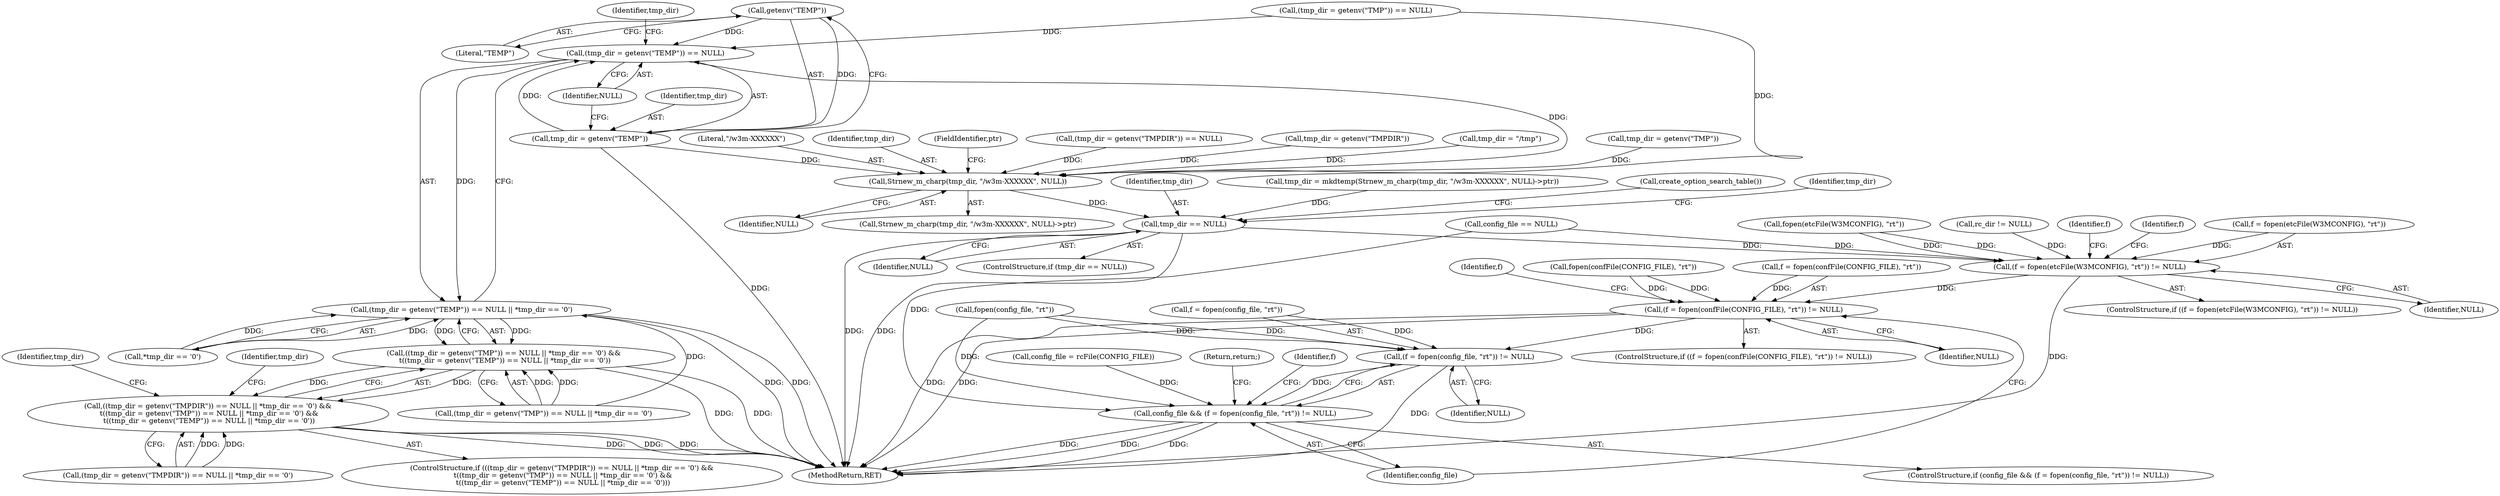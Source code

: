 digraph "0_w3m_18dcbadf2771cdb0c18509b14e4e73505b242753_0@API" {
"1000294" [label="(Call,getenv(\"TEMP\"))"];
"1000291" [label="(Call,(tmp_dir = getenv(\"TEMP\")) == NULL)"];
"1000290" [label="(Call,(tmp_dir = getenv(\"TEMP\")) == NULL || *tmp_dir == '\0')"];
"1000278" [label="(Call,((tmp_dir = getenv(\"TMP\")) == NULL || *tmp_dir == '\0') &&\n \t((tmp_dir = getenv(\"TEMP\")) == NULL || *tmp_dir == '\0'))"];
"1000266" [label="(Call,((tmp_dir = getenv(\"TMPDIR\")) == NULL || *tmp_dir == '\0') &&\n \t((tmp_dir = getenv(\"TMP\")) == NULL || *tmp_dir == '\0') &&\n \t((tmp_dir = getenv(\"TEMP\")) == NULL || *tmp_dir == '\0'))"];
"1000308" [label="(Call,Strnew_m_charp(tmp_dir, \"/w3m-XXXXXX\", NULL))"];
"1000314" [label="(Call,tmp_dir == NULL)"];
"1000218" [label="(Call,(f = fopen(etcFile(W3MCONFIG), \"rt\")) != NULL)"];
"1000232" [label="(Call,(f = fopen(confFile(CONFIG_FILE), \"rt\")) != NULL)"];
"1000248" [label="(Call,(f = fopen(config_file, \"rt\")) != NULL)"];
"1000246" [label="(Call,config_file && (f = fopen(config_file, \"rt\")) != NULL)"];
"1000292" [label="(Call,tmp_dir = getenv(\"TEMP\"))"];
"1000247" [label="(Identifier,config_file)"];
"1000246" [label="(Call,config_file && (f = fopen(config_file, \"rt\")) != NULL)"];
"1000281" [label="(Call,tmp_dir = getenv(\"TMP\"))"];
"1000221" [label="(Call,fopen(etcFile(W3MCONFIG), \"rt\"))"];
"1000311" [label="(Identifier,NULL)"];
"1000218" [label="(Call,(f = fopen(etcFile(W3MCONFIG), \"rt\")) != NULL)"];
"1000114" [label="(Call,rc_dir != NULL)"];
"1000302" [label="(Identifier,tmp_dir)"];
"1000249" [label="(Call,f = fopen(config_file, \"rt\"))"];
"1000234" [label="(Identifier,f)"];
"1000318" [label="(Identifier,tmp_dir)"];
"1000265" [label="(ControlStructure,if (((tmp_dir = getenv(\"TMPDIR\")) == NULL || *tmp_dir == '\0') &&\n \t((tmp_dir = getenv(\"TMP\")) == NULL || *tmp_dir == '\0') &&\n \t((tmp_dir = getenv(\"TEMP\")) == NULL || *tmp_dir == '\0')))"];
"1000280" [label="(Call,(tmp_dir = getenv(\"TMP\")) == NULL)"];
"1000267" [label="(Call,(tmp_dir = getenv(\"TMPDIR\")) == NULL || *tmp_dir == '\0')"];
"1000266" [label="(Call,((tmp_dir = getenv(\"TMPDIR\")) == NULL || *tmp_dir == '\0') &&\n \t((tmp_dir = getenv(\"TMP\")) == NULL || *tmp_dir == '\0') &&\n \t((tmp_dir = getenv(\"TEMP\")) == NULL || *tmp_dir == '\0'))"];
"1000211" [label="(Call,config_file = rcFile(CONFIG_FILE))"];
"1000299" [label="(Identifier,tmp_dir)"];
"1000313" [label="(ControlStructure,if (tmp_dir == NULL))"];
"1000290" [label="(Call,(tmp_dir = getenv(\"TEMP\")) == NULL || *tmp_dir == '\0')"];
"1000225" [label="(Identifier,NULL)"];
"1000279" [label="(Call,(tmp_dir = getenv(\"TMP\")) == NULL || *tmp_dir == '\0')"];
"1000294" [label="(Call,getenv(\"TEMP\"))"];
"1000310" [label="(Literal,\"/w3m-XXXXXX\")"];
"1000314" [label="(Call,tmp_dir == NULL)"];
"1000208" [label="(Call,config_file == NULL)"];
"1000248" [label="(Call,(f = fopen(config_file, \"rt\")) != NULL)"];
"1000228" [label="(Identifier,f)"];
"1000254" [label="(Identifier,NULL)"];
"1000322" [label="(MethodReturn,RET)"];
"1000309" [label="(Identifier,tmp_dir)"];
"1000312" [label="(FieldIdentifier,ptr)"];
"1000233" [label="(Call,f = fopen(confFile(CONFIG_FILE), \"rt\"))"];
"1000235" [label="(Call,fopen(confFile(CONFIG_FILE), \"rt\"))"];
"1000296" [label="(Identifier,NULL)"];
"1000245" [label="(ControlStructure,if (config_file && (f = fopen(config_file, \"rt\")) != NULL))"];
"1000260" [label="(Return,return;)"];
"1000295" [label="(Literal,\"TEMP\")"];
"1000242" [label="(Identifier,f)"];
"1000268" [label="(Call,(tmp_dir = getenv(\"TMPDIR\")) == NULL)"];
"1000269" [label="(Call,tmp_dir = getenv(\"TMPDIR\"))"];
"1000315" [label="(Identifier,tmp_dir)"];
"1000316" [label="(Identifier,NULL)"];
"1000278" [label="(Call,((tmp_dir = getenv(\"TMP\")) == NULL || *tmp_dir == '\0') &&\n \t((tmp_dir = getenv(\"TEMP\")) == NULL || *tmp_dir == '\0'))"];
"1000307" [label="(Call,Strnew_m_charp(tmp_dir, \"/w3m-XXXXXX\", NULL)->ptr)"];
"1000217" [label="(ControlStructure,if ((f = fopen(etcFile(W3MCONFIG), \"rt\")) != NULL))"];
"1000232" [label="(Call,(f = fopen(confFile(CONFIG_FILE), \"rt\")) != NULL)"];
"1000257" [label="(Identifier,f)"];
"1000304" [label="(Call,tmp_dir = mkdtemp(Strnew_m_charp(tmp_dir, \"/w3m-XXXXXX\", NULL)->ptr))"];
"1000219" [label="(Call,f = fopen(etcFile(W3MCONFIG), \"rt\"))"];
"1000292" [label="(Call,tmp_dir = getenv(\"TEMP\"))"];
"1000291" [label="(Call,(tmp_dir = getenv(\"TEMP\")) == NULL)"];
"1000320" [label="(Call,create_option_search_table())"];
"1000297" [label="(Call,*tmp_dir == '\0')"];
"1000231" [label="(ControlStructure,if ((f = fopen(confFile(CONFIG_FILE), \"rt\")) != NULL))"];
"1000239" [label="(Identifier,NULL)"];
"1000301" [label="(Call,tmp_dir = \"/tmp\")"];
"1000305" [label="(Identifier,tmp_dir)"];
"1000293" [label="(Identifier,tmp_dir)"];
"1000308" [label="(Call,Strnew_m_charp(tmp_dir, \"/w3m-XXXXXX\", NULL))"];
"1000251" [label="(Call,fopen(config_file, \"rt\"))"];
"1000294" -> "1000292"  [label="AST: "];
"1000294" -> "1000295"  [label="CFG: "];
"1000295" -> "1000294"  [label="AST: "];
"1000292" -> "1000294"  [label="CFG: "];
"1000294" -> "1000291"  [label="DDG: "];
"1000294" -> "1000292"  [label="DDG: "];
"1000291" -> "1000290"  [label="AST: "];
"1000291" -> "1000296"  [label="CFG: "];
"1000292" -> "1000291"  [label="AST: "];
"1000296" -> "1000291"  [label="AST: "];
"1000299" -> "1000291"  [label="CFG: "];
"1000290" -> "1000291"  [label="CFG: "];
"1000291" -> "1000290"  [label="DDG: "];
"1000292" -> "1000291"  [label="DDG: "];
"1000280" -> "1000291"  [label="DDG: "];
"1000291" -> "1000308"  [label="DDG: "];
"1000290" -> "1000278"  [label="AST: "];
"1000290" -> "1000297"  [label="CFG: "];
"1000297" -> "1000290"  [label="AST: "];
"1000278" -> "1000290"  [label="CFG: "];
"1000290" -> "1000322"  [label="DDG: "];
"1000290" -> "1000322"  [label="DDG: "];
"1000290" -> "1000278"  [label="DDG: "];
"1000290" -> "1000278"  [label="DDG: "];
"1000279" -> "1000290"  [label="DDG: "];
"1000297" -> "1000290"  [label="DDG: "];
"1000297" -> "1000290"  [label="DDG: "];
"1000278" -> "1000266"  [label="AST: "];
"1000278" -> "1000279"  [label="CFG: "];
"1000279" -> "1000278"  [label="AST: "];
"1000266" -> "1000278"  [label="CFG: "];
"1000278" -> "1000322"  [label="DDG: "];
"1000278" -> "1000322"  [label="DDG: "];
"1000278" -> "1000266"  [label="DDG: "];
"1000278" -> "1000266"  [label="DDG: "];
"1000279" -> "1000278"  [label="DDG: "];
"1000279" -> "1000278"  [label="DDG: "];
"1000266" -> "1000265"  [label="AST: "];
"1000266" -> "1000267"  [label="CFG: "];
"1000267" -> "1000266"  [label="AST: "];
"1000302" -> "1000266"  [label="CFG: "];
"1000305" -> "1000266"  [label="CFG: "];
"1000266" -> "1000322"  [label="DDG: "];
"1000266" -> "1000322"  [label="DDG: "];
"1000266" -> "1000322"  [label="DDG: "];
"1000267" -> "1000266"  [label="DDG: "];
"1000267" -> "1000266"  [label="DDG: "];
"1000308" -> "1000307"  [label="AST: "];
"1000308" -> "1000311"  [label="CFG: "];
"1000309" -> "1000308"  [label="AST: "];
"1000310" -> "1000308"  [label="AST: "];
"1000311" -> "1000308"  [label="AST: "];
"1000312" -> "1000308"  [label="CFG: "];
"1000281" -> "1000308"  [label="DDG: "];
"1000292" -> "1000308"  [label="DDG: "];
"1000301" -> "1000308"  [label="DDG: "];
"1000269" -> "1000308"  [label="DDG: "];
"1000280" -> "1000308"  [label="DDG: "];
"1000268" -> "1000308"  [label="DDG: "];
"1000308" -> "1000314"  [label="DDG: "];
"1000314" -> "1000313"  [label="AST: "];
"1000314" -> "1000316"  [label="CFG: "];
"1000315" -> "1000314"  [label="AST: "];
"1000316" -> "1000314"  [label="AST: "];
"1000318" -> "1000314"  [label="CFG: "];
"1000320" -> "1000314"  [label="CFG: "];
"1000314" -> "1000322"  [label="DDG: "];
"1000314" -> "1000322"  [label="DDG: "];
"1000314" -> "1000218"  [label="DDG: "];
"1000304" -> "1000314"  [label="DDG: "];
"1000218" -> "1000217"  [label="AST: "];
"1000218" -> "1000225"  [label="CFG: "];
"1000219" -> "1000218"  [label="AST: "];
"1000225" -> "1000218"  [label="AST: "];
"1000228" -> "1000218"  [label="CFG: "];
"1000234" -> "1000218"  [label="CFG: "];
"1000218" -> "1000322"  [label="DDG: "];
"1000219" -> "1000218"  [label="DDG: "];
"1000221" -> "1000218"  [label="DDG: "];
"1000221" -> "1000218"  [label="DDG: "];
"1000208" -> "1000218"  [label="DDG: "];
"1000114" -> "1000218"  [label="DDG: "];
"1000218" -> "1000232"  [label="DDG: "];
"1000232" -> "1000231"  [label="AST: "];
"1000232" -> "1000239"  [label="CFG: "];
"1000233" -> "1000232"  [label="AST: "];
"1000239" -> "1000232"  [label="AST: "];
"1000242" -> "1000232"  [label="CFG: "];
"1000247" -> "1000232"  [label="CFG: "];
"1000232" -> "1000322"  [label="DDG: "];
"1000232" -> "1000322"  [label="DDG: "];
"1000233" -> "1000232"  [label="DDG: "];
"1000235" -> "1000232"  [label="DDG: "];
"1000235" -> "1000232"  [label="DDG: "];
"1000232" -> "1000248"  [label="DDG: "];
"1000248" -> "1000246"  [label="AST: "];
"1000248" -> "1000254"  [label="CFG: "];
"1000249" -> "1000248"  [label="AST: "];
"1000254" -> "1000248"  [label="AST: "];
"1000246" -> "1000248"  [label="CFG: "];
"1000248" -> "1000322"  [label="DDG: "];
"1000248" -> "1000246"  [label="DDG: "];
"1000249" -> "1000248"  [label="DDG: "];
"1000251" -> "1000248"  [label="DDG: "];
"1000251" -> "1000248"  [label="DDG: "];
"1000246" -> "1000245"  [label="AST: "];
"1000246" -> "1000247"  [label="CFG: "];
"1000247" -> "1000246"  [label="AST: "];
"1000257" -> "1000246"  [label="CFG: "];
"1000260" -> "1000246"  [label="CFG: "];
"1000246" -> "1000322"  [label="DDG: "];
"1000246" -> "1000322"  [label="DDG: "];
"1000246" -> "1000322"  [label="DDG: "];
"1000208" -> "1000246"  [label="DDG: "];
"1000251" -> "1000246"  [label="DDG: "];
"1000211" -> "1000246"  [label="DDG: "];
"1000293" -> "1000292"  [label="AST: "];
"1000296" -> "1000292"  [label="CFG: "];
"1000292" -> "1000322"  [label="DDG: "];
}
